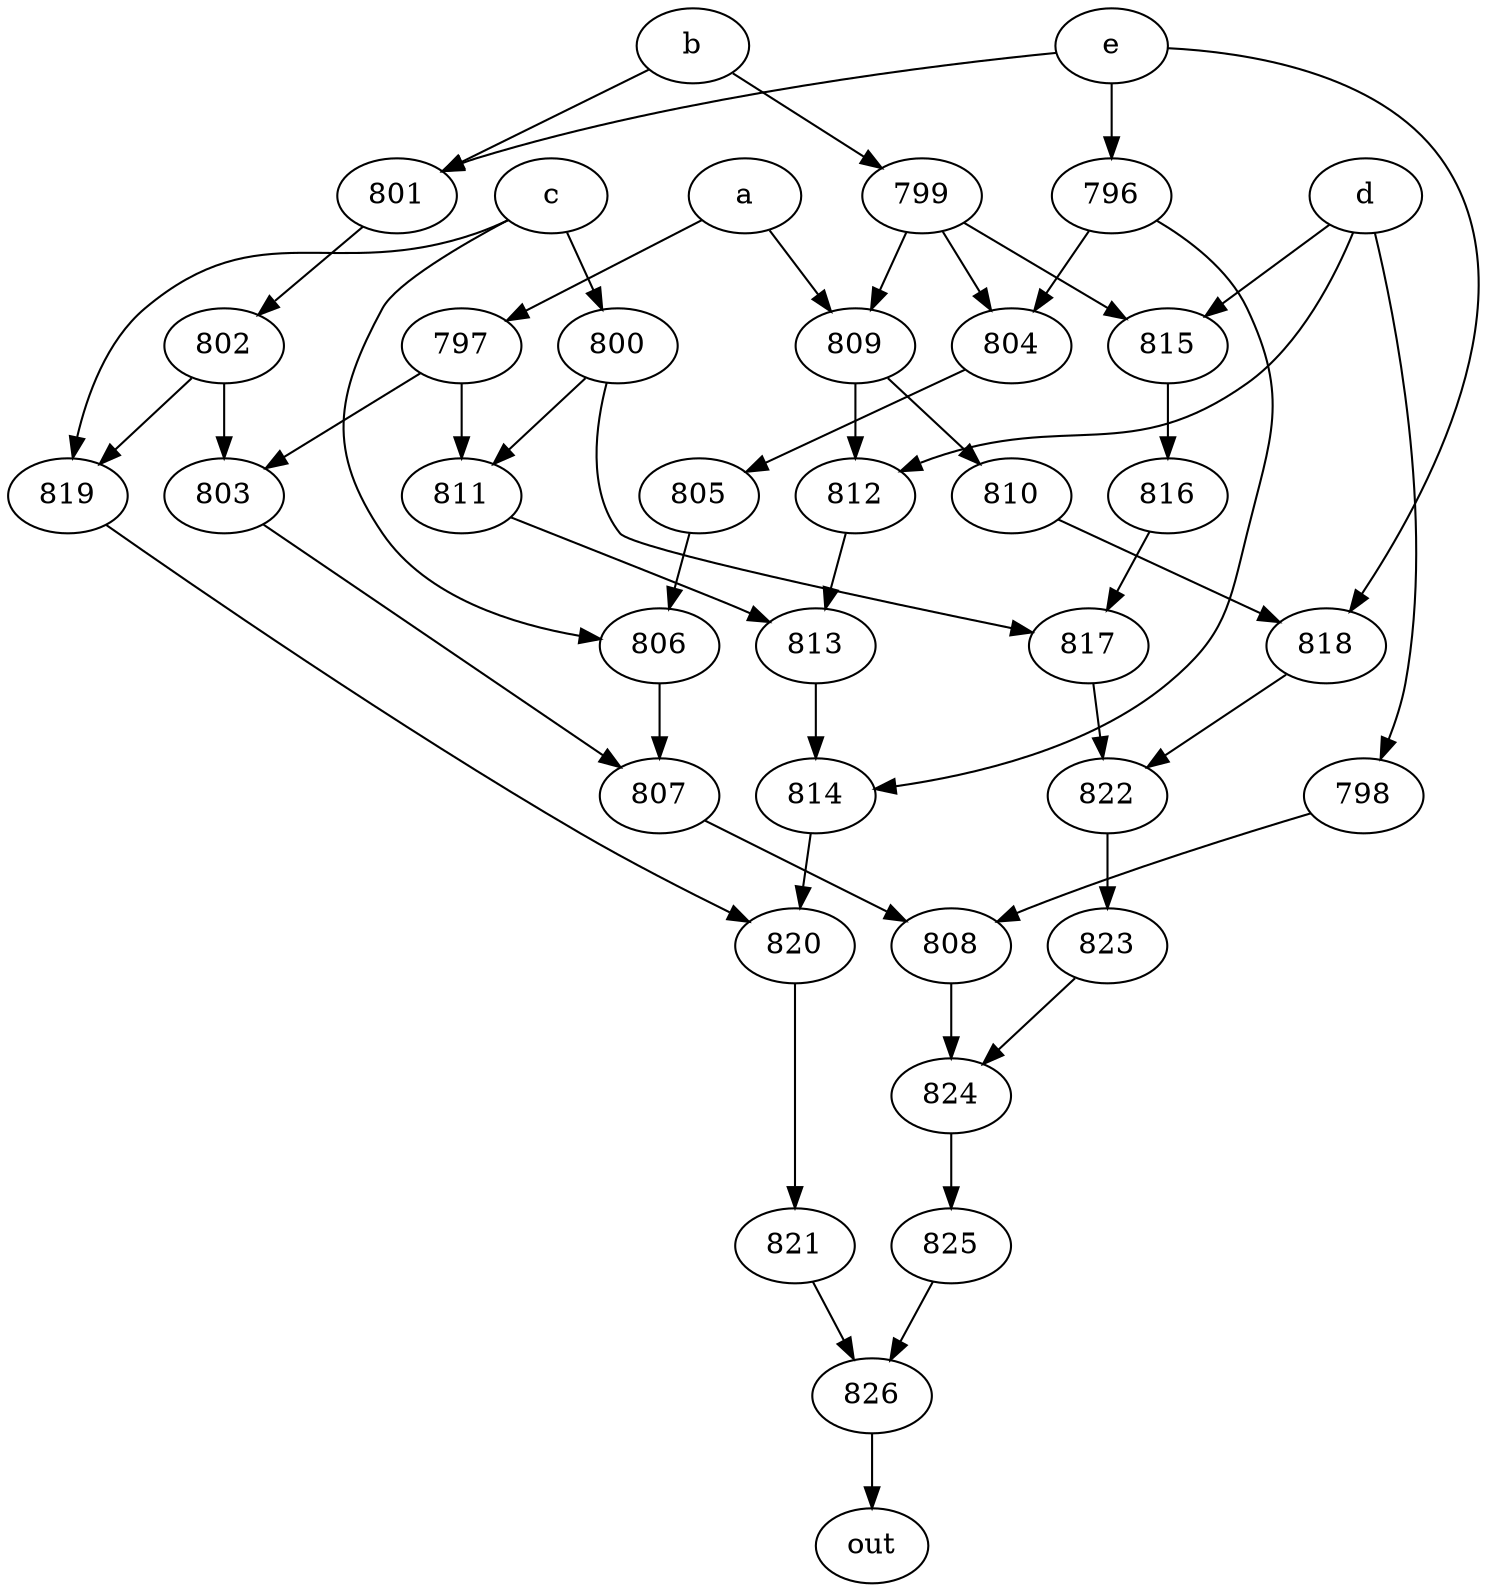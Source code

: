 strict digraph "" {
	826 -> out;
	a -> 797;
	a -> 809;
	797 -> 803;
	797 -> 811;
	809 -> 810;
	809 -> 812;
	803 -> 807;
	811 -> 813;
	810 -> 818;
	812 -> 813;
	b -> 799;
	b -> 801;
	799 -> 809;
	799 -> 804;
	799 -> 815;
	801 -> 802;
	804 -> 805;
	815 -> 816;
	802 -> 803;
	802 -> 819;
	c -> 800;
	c -> 806;
	c -> 819;
	800 -> 811;
	800 -> 817;
	806 -> 807;
	819 -> 820;
	817 -> 822;
	807 -> 808;
	820 -> 821;
	d -> 812;
	d -> 815;
	d -> 798;
	798 -> 808;
	808 -> 824;
	813 -> 814;
	816 -> 817;
	e -> 801;
	e -> 796;
	e -> 818;
	796 -> 804;
	796 -> 814;
	818 -> 822;
	814 -> 820;
	822 -> 823;
	805 -> 806;
	824 -> 825;
	825 -> 826;
	821 -> 826;
	823 -> 824;
}
